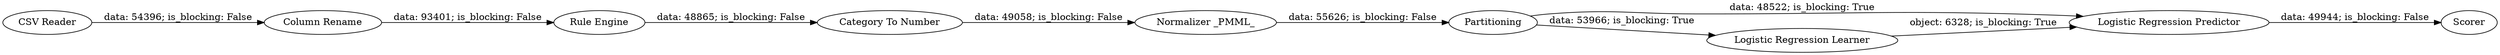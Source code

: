 digraph {
	"-4181815978949837789_3" [label="Category To Number"]
	"-4181815978949837789_6" [label="Normalizer _PMML_"]
	"-4181815978949837789_4" [label=Partitioning]
	"-4181815978949837789_2" [label="Column Rename"]
	"-4181815978949837789_9" [label=Scorer]
	"-4181815978949837789_8" [label="Logistic Regression Predictor"]
	"-4181815978949837789_1" [label="CSV Reader"]
	"-4181815978949837789_5" [label="Logistic Regression Learner"]
	"-4181815978949837789_7" [label="Rule Engine"]
	"-4181815978949837789_2" -> "-4181815978949837789_7" [label="data: 93401; is_blocking: False"]
	"-4181815978949837789_1" -> "-4181815978949837789_2" [label="data: 54396; is_blocking: False"]
	"-4181815978949837789_7" -> "-4181815978949837789_3" [label="data: 48865; is_blocking: False"]
	"-4181815978949837789_4" -> "-4181815978949837789_5" [label="data: 53966; is_blocking: True"]
	"-4181815978949837789_4" -> "-4181815978949837789_8" [label="data: 48522; is_blocking: True"]
	"-4181815978949837789_6" -> "-4181815978949837789_4" [label="data: 55626; is_blocking: False"]
	"-4181815978949837789_8" -> "-4181815978949837789_9" [label="data: 49944; is_blocking: False"]
	"-4181815978949837789_5" -> "-4181815978949837789_8" [label="object: 6328; is_blocking: True"]
	"-4181815978949837789_3" -> "-4181815978949837789_6" [label="data: 49058; is_blocking: False"]
	rankdir=LR
}
